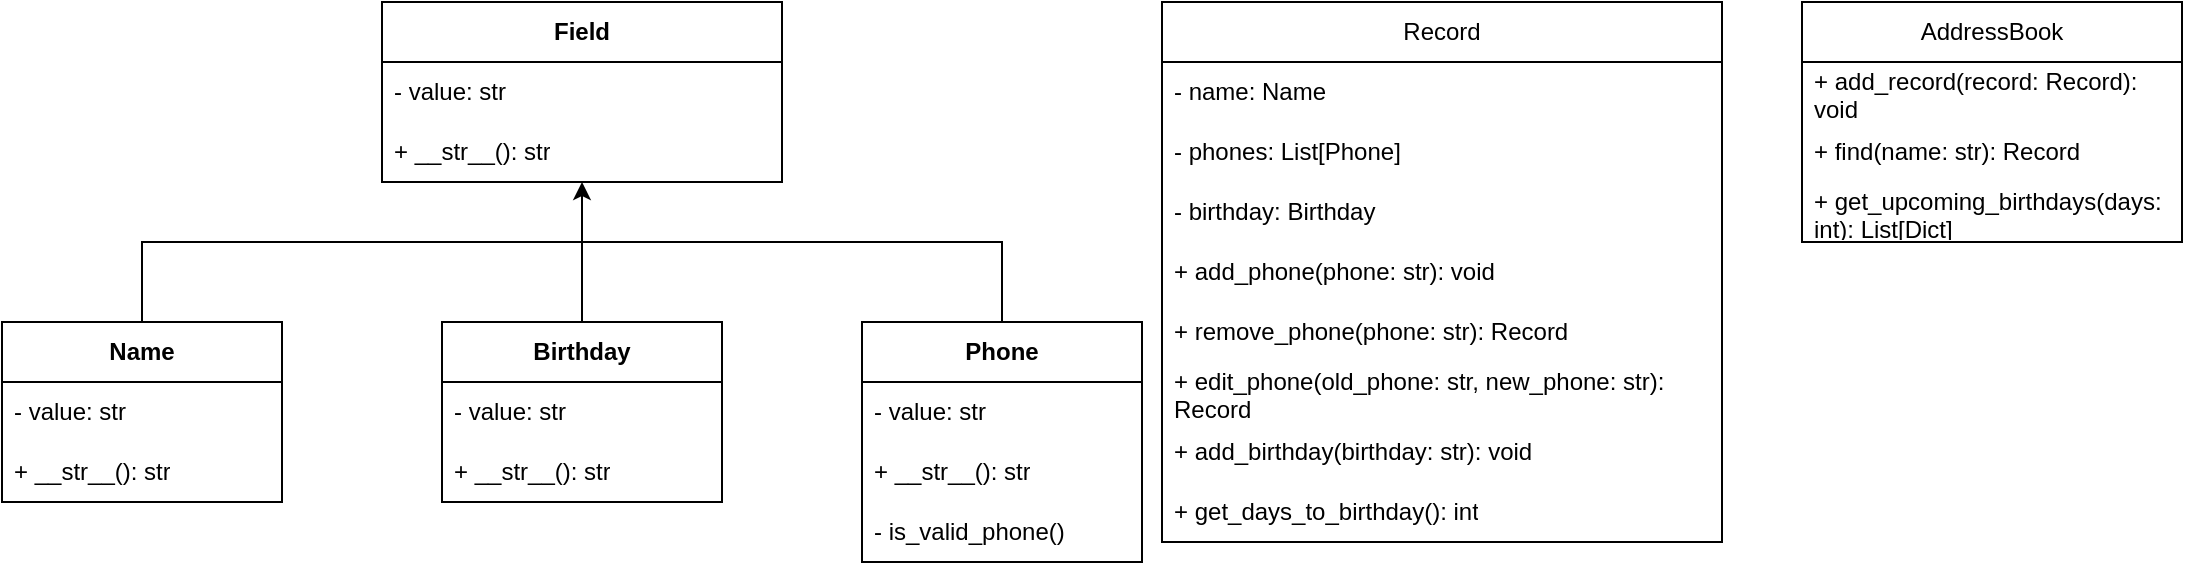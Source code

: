 <mxfile version="24.8.3">
  <diagram id="C5RBs43oDa-KdzZeNtuy" name="Page-1">
    <mxGraphModel dx="976" dy="1739" grid="1" gridSize="10" guides="1" tooltips="1" connect="1" arrows="1" fold="1" page="1" pageScale="1" pageWidth="827" pageHeight="1169" math="0" shadow="0">
      <root>
        <mxCell id="WIyWlLk6GJQsqaUBKTNV-0" />
        <mxCell id="WIyWlLk6GJQsqaUBKTNV-1" parent="WIyWlLk6GJQsqaUBKTNV-0" />
        <mxCell id="FxiOQcVeKwZQ4Ahfle-i-1" value="&lt;strong&gt;Field&lt;/strong&gt;" style="swimlane;fontStyle=0;childLayout=stackLayout;horizontal=1;startSize=30;horizontalStack=0;resizeParent=1;resizeParentMax=0;resizeLast=0;collapsible=1;marginBottom=0;whiteSpace=wrap;html=1;" parent="WIyWlLk6GJQsqaUBKTNV-1" vertex="1">
          <mxGeometry x="330" y="-400" width="200" height="90" as="geometry">
            <mxRectangle x="320" y="-360" width="70" height="30" as="alternateBounds" />
          </mxGeometry>
        </mxCell>
        <mxCell id="FxiOQcVeKwZQ4Ahfle-i-2" value="- value: str" style="text;strokeColor=none;fillColor=none;align=left;verticalAlign=middle;spacingLeft=4;spacingRight=4;overflow=hidden;points=[[0,0.5],[1,0.5]];portConstraint=eastwest;rotatable=0;whiteSpace=wrap;html=1;" parent="FxiOQcVeKwZQ4Ahfle-i-1" vertex="1">
          <mxGeometry y="30" width="200" height="30" as="geometry" />
        </mxCell>
        <mxCell id="FxiOQcVeKwZQ4Ahfle-i-3" value="+ __str__(): str" style="text;strokeColor=none;fillColor=none;align=left;verticalAlign=middle;spacingLeft=4;spacingRight=4;overflow=hidden;points=[[0,0.5],[1,0.5]];portConstraint=eastwest;rotatable=0;whiteSpace=wrap;html=1;" parent="FxiOQcVeKwZQ4Ahfle-i-1" vertex="1">
          <mxGeometry y="60" width="200" height="30" as="geometry" />
        </mxCell>
        <mxCell id="FxiOQcVeKwZQ4Ahfle-i-5" value="&lt;b&gt;Name&lt;/b&gt;" style="swimlane;fontStyle=0;childLayout=stackLayout;horizontal=1;startSize=30;horizontalStack=0;resizeParent=1;resizeParentMax=0;resizeLast=0;collapsible=1;marginBottom=0;whiteSpace=wrap;html=1;" parent="WIyWlLk6GJQsqaUBKTNV-1" vertex="1">
          <mxGeometry x="140" y="-240" width="140" height="90" as="geometry" />
        </mxCell>
        <mxCell id="FxiOQcVeKwZQ4Ahfle-i-6" value="- value: str" style="text;strokeColor=none;fillColor=none;align=left;verticalAlign=middle;spacingLeft=4;spacingRight=4;overflow=hidden;points=[[0,0.5],[1,0.5]];portConstraint=eastwest;rotatable=0;whiteSpace=wrap;html=1;" parent="FxiOQcVeKwZQ4Ahfle-i-5" vertex="1">
          <mxGeometry y="30" width="140" height="30" as="geometry" />
        </mxCell>
        <mxCell id="FxiOQcVeKwZQ4Ahfle-i-8" value="+ __str__(): str" style="text;strokeColor=none;fillColor=none;align=left;verticalAlign=middle;spacingLeft=4;spacingRight=4;overflow=hidden;points=[[0,0.5],[1,0.5]];portConstraint=eastwest;rotatable=0;whiteSpace=wrap;html=1;" parent="FxiOQcVeKwZQ4Ahfle-i-5" vertex="1">
          <mxGeometry y="60" width="140" height="30" as="geometry" />
        </mxCell>
        <mxCell id="FxiOQcVeKwZQ4Ahfle-i-9" value="&lt;b&gt;Phone&lt;/b&gt;" style="swimlane;fontStyle=0;childLayout=stackLayout;horizontal=1;startSize=30;horizontalStack=0;resizeParent=1;resizeParentMax=0;resizeLast=0;collapsible=1;marginBottom=0;whiteSpace=wrap;html=1;" parent="WIyWlLk6GJQsqaUBKTNV-1" vertex="1">
          <mxGeometry x="570" y="-240" width="140" height="120" as="geometry" />
        </mxCell>
        <mxCell id="FxiOQcVeKwZQ4Ahfle-i-10" value="- value: str" style="text;strokeColor=none;fillColor=none;align=left;verticalAlign=middle;spacingLeft=4;spacingRight=4;overflow=hidden;points=[[0,0.5],[1,0.5]];portConstraint=eastwest;rotatable=0;whiteSpace=wrap;html=1;" parent="FxiOQcVeKwZQ4Ahfle-i-9" vertex="1">
          <mxGeometry y="30" width="140" height="30" as="geometry" />
        </mxCell>
        <mxCell id="FxiOQcVeKwZQ4Ahfle-i-11" value="+ __str__(): str" style="text;strokeColor=none;fillColor=none;align=left;verticalAlign=middle;spacingLeft=4;spacingRight=4;overflow=hidden;points=[[0,0.5],[1,0.5]];portConstraint=eastwest;rotatable=0;whiteSpace=wrap;html=1;" parent="FxiOQcVeKwZQ4Ahfle-i-9" vertex="1">
          <mxGeometry y="60" width="140" height="30" as="geometry" />
        </mxCell>
        <mxCell id="FxiOQcVeKwZQ4Ahfle-i-12" value="-&amp;nbsp;is_valid_phone()" style="text;strokeColor=none;fillColor=none;align=left;verticalAlign=middle;spacingLeft=4;spacingRight=4;overflow=hidden;points=[[0,0.5],[1,0.5]];portConstraint=eastwest;rotatable=0;whiteSpace=wrap;html=1;" parent="FxiOQcVeKwZQ4Ahfle-i-9" vertex="1">
          <mxGeometry y="90" width="140" height="30" as="geometry" />
        </mxCell>
        <mxCell id="FxiOQcVeKwZQ4Ahfle-i-13" value="&lt;b&gt;Birthday&lt;/b&gt;" style="swimlane;fontStyle=0;childLayout=stackLayout;horizontal=1;startSize=30;horizontalStack=0;resizeParent=1;resizeParentMax=0;resizeLast=0;collapsible=1;marginBottom=0;whiteSpace=wrap;html=1;" parent="WIyWlLk6GJQsqaUBKTNV-1" vertex="1">
          <mxGeometry x="360" y="-240" width="140" height="90" as="geometry" />
        </mxCell>
        <mxCell id="FxiOQcVeKwZQ4Ahfle-i-14" value="- value: str" style="text;strokeColor=none;fillColor=none;align=left;verticalAlign=middle;spacingLeft=4;spacingRight=4;overflow=hidden;points=[[0,0.5],[1,0.5]];portConstraint=eastwest;rotatable=0;whiteSpace=wrap;html=1;" parent="FxiOQcVeKwZQ4Ahfle-i-13" vertex="1">
          <mxGeometry y="30" width="140" height="30" as="geometry" />
        </mxCell>
        <mxCell id="FxiOQcVeKwZQ4Ahfle-i-15" value="+ __str__(): str" style="text;strokeColor=none;fillColor=none;align=left;verticalAlign=middle;spacingLeft=4;spacingRight=4;overflow=hidden;points=[[0,0.5],[1,0.5]];portConstraint=eastwest;rotatable=0;whiteSpace=wrap;html=1;" parent="FxiOQcVeKwZQ4Ahfle-i-13" vertex="1">
          <mxGeometry y="60" width="140" height="30" as="geometry" />
        </mxCell>
        <mxCell id="FxiOQcVeKwZQ4Ahfle-i-28" value="" style="endArrow=classic;html=1;rounded=0;exitX=0.5;exitY=0;exitDx=0;exitDy=0;" parent="WIyWlLk6GJQsqaUBKTNV-1" source="FxiOQcVeKwZQ4Ahfle-i-5" target="FxiOQcVeKwZQ4Ahfle-i-3" edge="1">
          <mxGeometry width="50" height="50" relative="1" as="geometry">
            <mxPoint x="390" y="-250" as="sourcePoint" />
            <mxPoint x="440" y="-280" as="targetPoint" />
            <Array as="points">
              <mxPoint x="210" y="-280" />
              <mxPoint x="430" y="-280" />
            </Array>
          </mxGeometry>
        </mxCell>
        <mxCell id="FxiOQcVeKwZQ4Ahfle-i-30" value="" style="endArrow=none;html=1;rounded=0;entryX=0.5;entryY=0;entryDx=0;entryDy=0;" parent="WIyWlLk6GJQsqaUBKTNV-1" target="FxiOQcVeKwZQ4Ahfle-i-9" edge="1">
          <mxGeometry width="50" height="50" relative="1" as="geometry">
            <mxPoint x="430" y="-280" as="sourcePoint" />
            <mxPoint x="440" y="-300" as="targetPoint" />
            <Array as="points">
              <mxPoint x="640" y="-280" />
            </Array>
          </mxGeometry>
        </mxCell>
        <mxCell id="FxiOQcVeKwZQ4Ahfle-i-31" value="" style="endArrow=none;html=1;rounded=0;exitX=0.5;exitY=0;exitDx=0;exitDy=0;" parent="WIyWlLk6GJQsqaUBKTNV-1" source="FxiOQcVeKwZQ4Ahfle-i-13" edge="1">
          <mxGeometry width="50" height="50" relative="1" as="geometry">
            <mxPoint x="390" y="-250" as="sourcePoint" />
            <mxPoint x="430" y="-280" as="targetPoint" />
          </mxGeometry>
        </mxCell>
        <mxCell id="FxiOQcVeKwZQ4Ahfle-i-32" value="AddressBook" style="swimlane;fontStyle=0;childLayout=stackLayout;horizontal=1;startSize=30;horizontalStack=0;resizeParent=1;resizeParentMax=0;resizeLast=0;collapsible=1;marginBottom=0;whiteSpace=wrap;html=1;" parent="WIyWlLk6GJQsqaUBKTNV-1" vertex="1">
          <mxGeometry x="1040" y="-400" width="190" height="120" as="geometry" />
        </mxCell>
        <mxCell id="FxiOQcVeKwZQ4Ahfle-i-33" value="+ add_record(record: Record): void" style="text;strokeColor=none;fillColor=none;align=left;verticalAlign=middle;spacingLeft=4;spacingRight=4;overflow=hidden;points=[[0,0.5],[1,0.5]];portConstraint=eastwest;rotatable=0;whiteSpace=wrap;html=1;" parent="FxiOQcVeKwZQ4Ahfle-i-32" vertex="1">
          <mxGeometry y="30" width="190" height="30" as="geometry" />
        </mxCell>
        <mxCell id="FxiOQcVeKwZQ4Ahfle-i-34" value="+ find(name: str): Record" style="text;strokeColor=none;fillColor=none;align=left;verticalAlign=middle;spacingLeft=4;spacingRight=4;overflow=hidden;points=[[0,0.5],[1,0.5]];portConstraint=eastwest;rotatable=0;whiteSpace=wrap;html=1;" parent="FxiOQcVeKwZQ4Ahfle-i-32" vertex="1">
          <mxGeometry y="60" width="190" height="30" as="geometry" />
        </mxCell>
        <mxCell id="FxiOQcVeKwZQ4Ahfle-i-35" value="+ get_upcoming_birthdays(days: int): List[Dict]" style="text;strokeColor=none;fillColor=none;align=left;verticalAlign=middle;spacingLeft=4;spacingRight=4;overflow=hidden;points=[[0,0.5],[1,0.5]];portConstraint=eastwest;rotatable=0;whiteSpace=wrap;html=1;" parent="FxiOQcVeKwZQ4Ahfle-i-32" vertex="1">
          <mxGeometry y="90" width="190" height="30" as="geometry" />
        </mxCell>
        <mxCell id="FxiOQcVeKwZQ4Ahfle-i-36" value="Record" style="swimlane;fontStyle=0;childLayout=stackLayout;horizontal=1;startSize=30;horizontalStack=0;resizeParent=1;resizeParentMax=0;resizeLast=0;collapsible=1;marginBottom=0;whiteSpace=wrap;html=1;" parent="WIyWlLk6GJQsqaUBKTNV-1" vertex="1">
          <mxGeometry x="720" y="-400" width="280" height="270" as="geometry" />
        </mxCell>
        <mxCell id="FxiOQcVeKwZQ4Ahfle-i-37" value="- name: Name" style="text;strokeColor=none;fillColor=none;align=left;verticalAlign=middle;spacingLeft=4;spacingRight=4;overflow=hidden;points=[[0,0.5],[1,0.5]];portConstraint=eastwest;rotatable=0;whiteSpace=wrap;html=1;" parent="FxiOQcVeKwZQ4Ahfle-i-36" vertex="1">
          <mxGeometry y="30" width="280" height="30" as="geometry" />
        </mxCell>
        <mxCell id="FxiOQcVeKwZQ4Ahfle-i-38" value="- phones: List[Phone]" style="text;strokeColor=none;fillColor=none;align=left;verticalAlign=middle;spacingLeft=4;spacingRight=4;overflow=hidden;points=[[0,0.5],[1,0.5]];portConstraint=eastwest;rotatable=0;whiteSpace=wrap;html=1;" parent="FxiOQcVeKwZQ4Ahfle-i-36" vertex="1">
          <mxGeometry y="60" width="280" height="30" as="geometry" />
        </mxCell>
        <mxCell id="FxiOQcVeKwZQ4Ahfle-i-44" value="- birthday: Birthday" style="text;strokeColor=none;fillColor=none;align=left;verticalAlign=middle;spacingLeft=4;spacingRight=4;overflow=hidden;points=[[0,0.5],[1,0.5]];portConstraint=eastwest;rotatable=0;whiteSpace=wrap;html=1;" parent="FxiOQcVeKwZQ4Ahfle-i-36" vertex="1">
          <mxGeometry y="90" width="280" height="30" as="geometry" />
        </mxCell>
        <mxCell id="FxiOQcVeKwZQ4Ahfle-i-45" value="+ add_phone(phone: str): void" style="text;strokeColor=none;fillColor=none;align=left;verticalAlign=middle;spacingLeft=4;spacingRight=4;overflow=hidden;points=[[0,0.5],[1,0.5]];portConstraint=eastwest;rotatable=0;whiteSpace=wrap;html=1;" parent="FxiOQcVeKwZQ4Ahfle-i-36" vertex="1">
          <mxGeometry y="120" width="280" height="30" as="geometry" />
        </mxCell>
        <mxCell id="FxiOQcVeKwZQ4Ahfle-i-46" value="+ remove_phone(phone: str): Record" style="text;strokeColor=none;fillColor=none;align=left;verticalAlign=middle;spacingLeft=4;spacingRight=4;overflow=hidden;points=[[0,0.5],[1,0.5]];portConstraint=eastwest;rotatable=0;whiteSpace=wrap;html=1;" parent="FxiOQcVeKwZQ4Ahfle-i-36" vertex="1">
          <mxGeometry y="150" width="280" height="30" as="geometry" />
        </mxCell>
        <mxCell id="FxiOQcVeKwZQ4Ahfle-i-47" value="+ edit_phone(old_phone: str, new_phone: str): Record" style="text;strokeColor=none;fillColor=none;align=left;verticalAlign=middle;spacingLeft=4;spacingRight=4;overflow=hidden;points=[[0,0.5],[1,0.5]];portConstraint=eastwest;rotatable=0;whiteSpace=wrap;html=1;" parent="FxiOQcVeKwZQ4Ahfle-i-36" vertex="1">
          <mxGeometry y="180" width="280" height="30" as="geometry" />
        </mxCell>
        <mxCell id="FxiOQcVeKwZQ4Ahfle-i-48" value="+ add_birthday(birthday: str): void" style="text;strokeColor=none;fillColor=none;align=left;verticalAlign=middle;spacingLeft=4;spacingRight=4;overflow=hidden;points=[[0,0.5],[1,0.5]];portConstraint=eastwest;rotatable=0;whiteSpace=wrap;html=1;" parent="FxiOQcVeKwZQ4Ahfle-i-36" vertex="1">
          <mxGeometry y="210" width="280" height="30" as="geometry" />
        </mxCell>
        <mxCell id="FxiOQcVeKwZQ4Ahfle-i-49" value="+ get_days_to_birthday(): int" style="text;strokeColor=none;fillColor=none;align=left;verticalAlign=middle;spacingLeft=4;spacingRight=4;overflow=hidden;points=[[0,0.5],[1,0.5]];portConstraint=eastwest;rotatable=0;whiteSpace=wrap;html=1;" parent="FxiOQcVeKwZQ4Ahfle-i-36" vertex="1">
          <mxGeometry y="240" width="280" height="30" as="geometry" />
        </mxCell>
      </root>
    </mxGraphModel>
  </diagram>
</mxfile>

